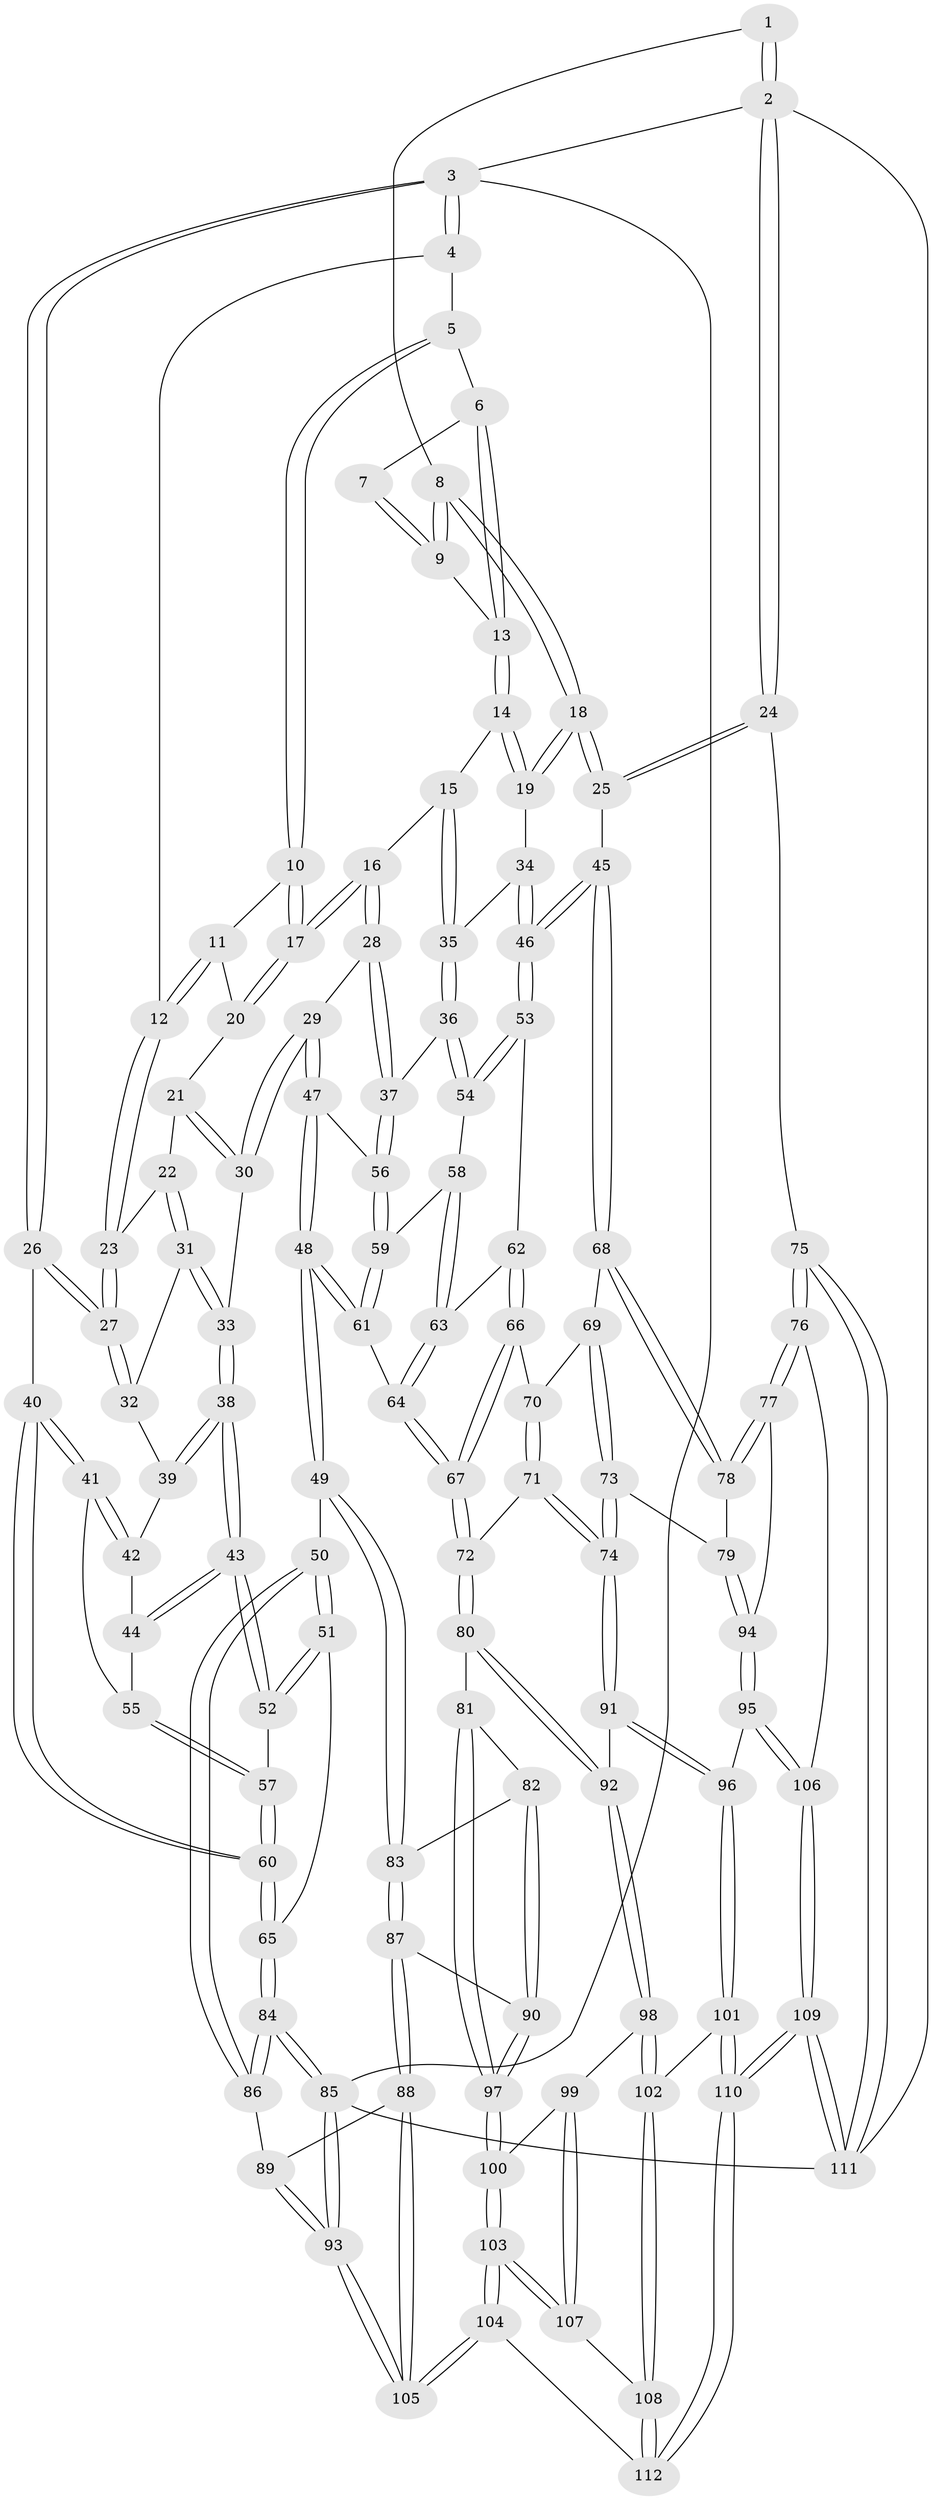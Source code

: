 // coarse degree distribution, {2: 0.1, 4: 0.1, 3: 0.7125, 5: 0.0375, 6: 0.05}
// Generated by graph-tools (version 1.1) at 2025/54/03/04/25 22:54:11]
// undirected, 112 vertices, 277 edges
graph export_dot {
  node [color=gray90,style=filled];
  1 [pos="+1+0"];
  2 [pos="+1+0"];
  3 [pos="+0+0"];
  4 [pos="+0.175981105847204+0"];
  5 [pos="+0.4185417030042238+0"];
  6 [pos="+0.5646764726047584+0"];
  7 [pos="+0.6129714199649273+0"];
  8 [pos="+0.8814754248727952+0.08241292203634035"];
  9 [pos="+0.830062792976757+0.058943721660297516"];
  10 [pos="+0.39447735508399767+0"];
  11 [pos="+0.31929010162766863+0.08420123623542719"];
  12 [pos="+0.1323030382137096+0.08566695566117358"];
  13 [pos="+0.6177149520728031+0"];
  14 [pos="+0.6263196368383437+0.0986851740009325"];
  15 [pos="+0.531536313782241+0.19011279183676352"];
  16 [pos="+0.47806667789933943+0.2146471752829476"];
  17 [pos="+0.47139100590116023+0.20453194579510345"];
  18 [pos="+0.8811853163664167+0.20569239549266072"];
  19 [pos="+0.7288452404046013+0.18409490369890993"];
  20 [pos="+0.3205113218806814+0.10320528644879774"];
  21 [pos="+0.2983787242381685+0.1620977509574505"];
  22 [pos="+0.14664256622306795+0.15401849691899472"];
  23 [pos="+0.13211296200627332+0.08602035316919157"];
  24 [pos="+1+0.39685338413048293"];
  25 [pos="+1+0.3879348288754842"];
  26 [pos="+0+0.12581110457675604"];
  27 [pos="+0+0.1279373761434617"];
  28 [pos="+0.4759134305195897+0.218666509702843"];
  29 [pos="+0.365759693248591+0.2982477024361152"];
  30 [pos="+0.3118714267171429+0.27630449470111595"];
  31 [pos="+0.13839070631346106+0.22435175625668757"];
  32 [pos="+0.08355763715330643+0.26209636514392415"];
  33 [pos="+0.2528834491707492+0.28906601779756214"];
  34 [pos="+0.6579225499989672+0.3051595558159848"];
  35 [pos="+0.6473786612998188+0.31440861507913054"];
  36 [pos="+0.6262356857558922+0.36579322575478296"];
  37 [pos="+0.5541660072631828+0.3584757879170739"];
  38 [pos="+0.17284037914715358+0.44877573259926223"];
  39 [pos="+0.08313155431463976+0.274930859108122"];
  40 [pos="+0+0.45090522748553413"];
  41 [pos="+0+0.3882907475349315"];
  42 [pos="+0.07015568668385894+0.29672649097614295"];
  43 [pos="+0.17075986157606002+0.4704026108595683"];
  44 [pos="+0.05775656588084986+0.3874100956617012"];
  45 [pos="+1+0.3981206492958655"];
  46 [pos="+0.9976601075502427+0.4003865523652512"];
  47 [pos="+0.389042413145082+0.396503698059398"];
  48 [pos="+0.3018915700610863+0.5784726321649694"];
  49 [pos="+0.28889642372204233+0.5870698574847294"];
  50 [pos="+0.22992493640035974+0.5893970297840192"];
  51 [pos="+0.22894912949387797+0.5879714438885176"];
  52 [pos="+0.17243649643215256+0.48378236168408983"];
  53 [pos="+0.7230034333146079+0.4528403855513988"];
  54 [pos="+0.6565679732945735+0.42207138091905705"];
  55 [pos="+0.0019923627905876077+0.3913791918772695"];
  56 [pos="+0.49159961023074106+0.4087741184432891"];
  57 [pos="+0.10610140389685549+0.475733265720004"];
  58 [pos="+0.5881069568788241+0.4860478785885824"];
  59 [pos="+0.5278000102311483+0.4870076059278892"];
  60 [pos="+0+0.4681897287296285"];
  61 [pos="+0.4675247026612969+0.5752715648162288"];
  62 [pos="+0.6894150059387177+0.5688337037903718"];
  63 [pos="+0.6071732004791823+0.5553405031900245"];
  64 [pos="+0.542287673486714+0.625673540679976"];
  65 [pos="+0+0.47707572677927573"];
  66 [pos="+0.6999694399058535+0.5984764553554841"];
  67 [pos="+0.5664704039259326+0.6763150425648794"];
  68 [pos="+0.8775130959059756+0.5875862418456049"];
  69 [pos="+0.7419629484193293+0.6271661192196991"];
  70 [pos="+0.7270563029360897+0.6225567313214984"];
  71 [pos="+0.6909642513851306+0.6752628027617945"];
  72 [pos="+0.5683059015815244+0.703684750270851"];
  73 [pos="+0.7724032888535093+0.7737083488899924"];
  74 [pos="+0.6972968621645778+0.7894051080271282"];
  75 [pos="+1+0.9967648271410348"];
  76 [pos="+0.9919545486927557+0.852194147328186"];
  77 [pos="+0.9262974024957477+0.8170872364231522"];
  78 [pos="+0.8763667677648048+0.6028154864149842"];
  79 [pos="+0.7819253984197053+0.7760858716303498"];
  80 [pos="+0.5628007881086292+0.7475341885772785"];
  81 [pos="+0.49409223115789247+0.7786062256009033"];
  82 [pos="+0.3899129038156321+0.7124119832691618"];
  83 [pos="+0.34850444130450975+0.6791257187430166"];
  84 [pos="+0+0.7575378948533238"];
  85 [pos="+0+1"];
  86 [pos="+0.20736148046733324+0.6164909553549323"];
  87 [pos="+0.3240913801313708+0.8551833142334035"];
  88 [pos="+0.2534079179219765+0.9029309225792612"];
  89 [pos="+0.19942621561386087+0.6846662154163362"];
  90 [pos="+0.3742671383597397+0.8529547967097412"];
  91 [pos="+0.6572333697654517+0.8082815068877632"];
  92 [pos="+0.6509827173435184+0.8086663013807506"];
  93 [pos="+0+1"];
  94 [pos="+0.8240951275499321+0.8049187002954862"];
  95 [pos="+0.7713622292452258+0.9303064832850562"];
  96 [pos="+0.7312256818225723+0.9108176229084017"];
  97 [pos="+0.4607245124703637+0.8648838890365561"];
  98 [pos="+0.6178998702461285+0.8950814201805309"];
  99 [pos="+0.5208317299270284+0.9077269558762084"];
  100 [pos="+0.46164040846810694+0.8688202105153829"];
  101 [pos="+0.6502413640961413+0.9618732120523743"];
  102 [pos="+0.6271768337537457+0.9376589543226806"];
  103 [pos="+0.3828484660233563+1"];
  104 [pos="+0.2751700294039867+1"];
  105 [pos="+0.10625414993997101+1"];
  106 [pos="+0.7762643618396197+0.9423873860422164"];
  107 [pos="+0.5339000420662134+0.9609191960893013"];
  108 [pos="+0.5608029730482409+0.9812674126014569"];
  109 [pos="+0.8364824937738534+1"];
  110 [pos="+0.7842977753738976+1"];
  111 [pos="+1+1"];
  112 [pos="+0.5762505400264246+1"];
  1 -- 2;
  1 -- 2;
  1 -- 8;
  2 -- 3;
  2 -- 24;
  2 -- 24;
  2 -- 111;
  3 -- 4;
  3 -- 4;
  3 -- 26;
  3 -- 26;
  3 -- 85;
  4 -- 5;
  4 -- 12;
  5 -- 6;
  5 -- 10;
  5 -- 10;
  6 -- 7;
  6 -- 13;
  6 -- 13;
  7 -- 9;
  7 -- 9;
  8 -- 9;
  8 -- 9;
  8 -- 18;
  8 -- 18;
  9 -- 13;
  10 -- 11;
  10 -- 17;
  10 -- 17;
  11 -- 12;
  11 -- 12;
  11 -- 20;
  12 -- 23;
  12 -- 23;
  13 -- 14;
  13 -- 14;
  14 -- 15;
  14 -- 19;
  14 -- 19;
  15 -- 16;
  15 -- 35;
  15 -- 35;
  16 -- 17;
  16 -- 17;
  16 -- 28;
  16 -- 28;
  17 -- 20;
  17 -- 20;
  18 -- 19;
  18 -- 19;
  18 -- 25;
  18 -- 25;
  19 -- 34;
  20 -- 21;
  21 -- 22;
  21 -- 30;
  21 -- 30;
  22 -- 23;
  22 -- 31;
  22 -- 31;
  23 -- 27;
  23 -- 27;
  24 -- 25;
  24 -- 25;
  24 -- 75;
  25 -- 45;
  26 -- 27;
  26 -- 27;
  26 -- 40;
  27 -- 32;
  27 -- 32;
  28 -- 29;
  28 -- 37;
  28 -- 37;
  29 -- 30;
  29 -- 30;
  29 -- 47;
  29 -- 47;
  30 -- 33;
  31 -- 32;
  31 -- 33;
  31 -- 33;
  32 -- 39;
  33 -- 38;
  33 -- 38;
  34 -- 35;
  34 -- 46;
  34 -- 46;
  35 -- 36;
  35 -- 36;
  36 -- 37;
  36 -- 54;
  36 -- 54;
  37 -- 56;
  37 -- 56;
  38 -- 39;
  38 -- 39;
  38 -- 43;
  38 -- 43;
  39 -- 42;
  40 -- 41;
  40 -- 41;
  40 -- 60;
  40 -- 60;
  41 -- 42;
  41 -- 42;
  41 -- 55;
  42 -- 44;
  43 -- 44;
  43 -- 44;
  43 -- 52;
  43 -- 52;
  44 -- 55;
  45 -- 46;
  45 -- 46;
  45 -- 68;
  45 -- 68;
  46 -- 53;
  46 -- 53;
  47 -- 48;
  47 -- 48;
  47 -- 56;
  48 -- 49;
  48 -- 49;
  48 -- 61;
  48 -- 61;
  49 -- 50;
  49 -- 83;
  49 -- 83;
  50 -- 51;
  50 -- 51;
  50 -- 86;
  50 -- 86;
  51 -- 52;
  51 -- 52;
  51 -- 65;
  52 -- 57;
  53 -- 54;
  53 -- 54;
  53 -- 62;
  54 -- 58;
  55 -- 57;
  55 -- 57;
  56 -- 59;
  56 -- 59;
  57 -- 60;
  57 -- 60;
  58 -- 59;
  58 -- 63;
  58 -- 63;
  59 -- 61;
  59 -- 61;
  60 -- 65;
  60 -- 65;
  61 -- 64;
  62 -- 63;
  62 -- 66;
  62 -- 66;
  63 -- 64;
  63 -- 64;
  64 -- 67;
  64 -- 67;
  65 -- 84;
  65 -- 84;
  66 -- 67;
  66 -- 67;
  66 -- 70;
  67 -- 72;
  67 -- 72;
  68 -- 69;
  68 -- 78;
  68 -- 78;
  69 -- 70;
  69 -- 73;
  69 -- 73;
  70 -- 71;
  70 -- 71;
  71 -- 72;
  71 -- 74;
  71 -- 74;
  72 -- 80;
  72 -- 80;
  73 -- 74;
  73 -- 74;
  73 -- 79;
  74 -- 91;
  74 -- 91;
  75 -- 76;
  75 -- 76;
  75 -- 111;
  75 -- 111;
  76 -- 77;
  76 -- 77;
  76 -- 106;
  77 -- 78;
  77 -- 78;
  77 -- 94;
  78 -- 79;
  79 -- 94;
  79 -- 94;
  80 -- 81;
  80 -- 92;
  80 -- 92;
  81 -- 82;
  81 -- 97;
  81 -- 97;
  82 -- 83;
  82 -- 90;
  82 -- 90;
  83 -- 87;
  83 -- 87;
  84 -- 85;
  84 -- 85;
  84 -- 86;
  84 -- 86;
  85 -- 93;
  85 -- 93;
  85 -- 111;
  86 -- 89;
  87 -- 88;
  87 -- 88;
  87 -- 90;
  88 -- 89;
  88 -- 105;
  88 -- 105;
  89 -- 93;
  89 -- 93;
  90 -- 97;
  90 -- 97;
  91 -- 92;
  91 -- 96;
  91 -- 96;
  92 -- 98;
  92 -- 98;
  93 -- 105;
  93 -- 105;
  94 -- 95;
  94 -- 95;
  95 -- 96;
  95 -- 106;
  95 -- 106;
  96 -- 101;
  96 -- 101;
  97 -- 100;
  97 -- 100;
  98 -- 99;
  98 -- 102;
  98 -- 102;
  99 -- 100;
  99 -- 107;
  99 -- 107;
  100 -- 103;
  100 -- 103;
  101 -- 102;
  101 -- 110;
  101 -- 110;
  102 -- 108;
  102 -- 108;
  103 -- 104;
  103 -- 104;
  103 -- 107;
  103 -- 107;
  104 -- 105;
  104 -- 105;
  104 -- 112;
  106 -- 109;
  106 -- 109;
  107 -- 108;
  108 -- 112;
  108 -- 112;
  109 -- 110;
  109 -- 110;
  109 -- 111;
  109 -- 111;
  110 -- 112;
  110 -- 112;
}
